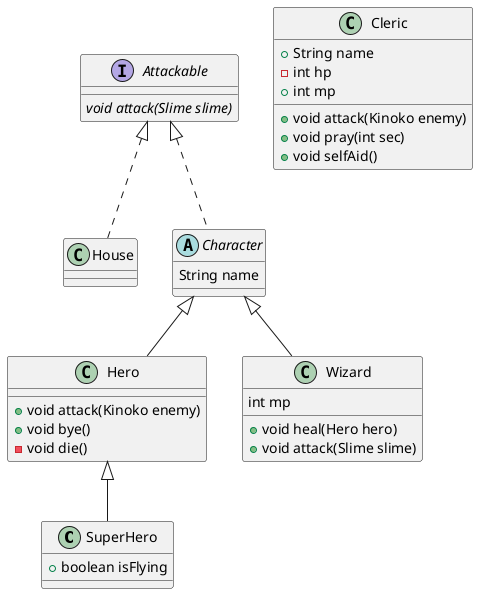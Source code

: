 @startuml
'https://plantuml.com/class-diagram

class SuperHero extends Hero{
    + boolean isFlying
}

interface Attackable {
{abstract} void attack(Slime slime)
}

class House implements Attackable {
}

abstract class Character implements Attackable {
String name

}

class Wizard extends Character{
    int mp
    + void heal(Hero hero)
    + void attack(Slime slime)
}

class Hero extends Character {
    + void attack(Kinoko enemy)
    + void bye()
    - void die()
}

class Cleric{
    + String name
    - int hp
    + int mp

    + void attack(Kinoko enemy)
    + void pray(int sec)
    + void selfAid()
}

@enduml